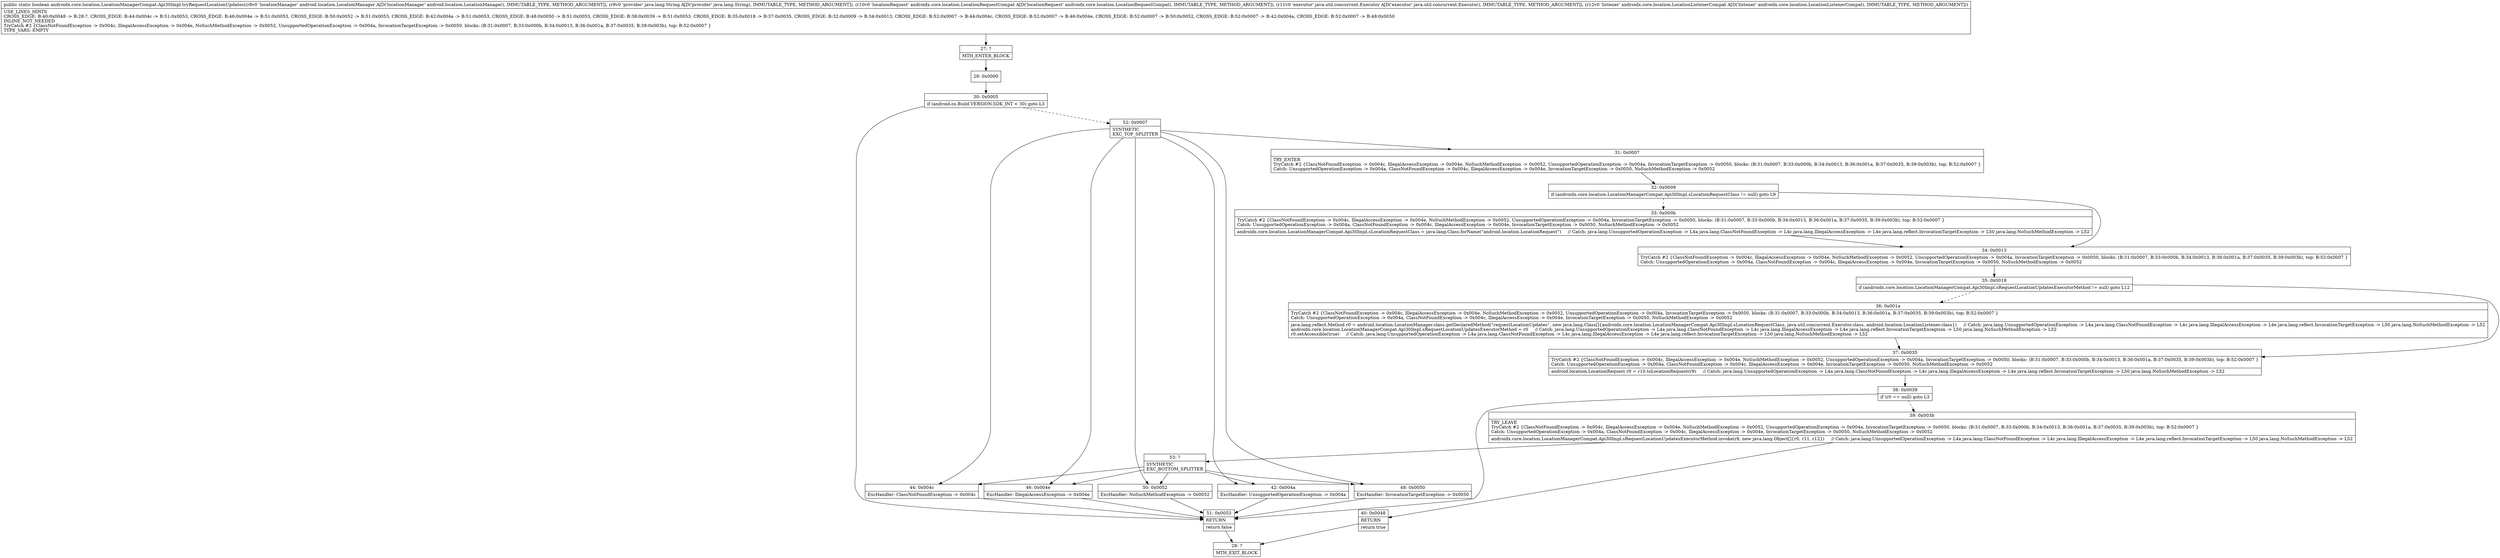 digraph "CFG forandroidx.core.location.LocationManagerCompat.Api30Impl.tryRequestLocationUpdates(Landroid\/location\/LocationManager;Ljava\/lang\/String;Landroidx\/core\/location\/LocationRequestCompat;Ljava\/util\/concurrent\/Executor;Landroidx\/core\/location\/LocationListenerCompat;)Z" {
Node_27 [shape=record,label="{27\:\ ?|MTH_ENTER_BLOCK\l}"];
Node_29 [shape=record,label="{29\:\ 0x0000}"];
Node_30 [shape=record,label="{30\:\ 0x0005|if (android.os.Build.VERSION.SDK_INT \< 30) goto L3\l}"];
Node_51 [shape=record,label="{51\:\ 0x0053|RETURN\l|return false\l}"];
Node_28 [shape=record,label="{28\:\ ?|MTH_EXIT_BLOCK\l}"];
Node_52 [shape=record,label="{52\:\ 0x0007|SYNTHETIC\lEXC_TOP_SPLITTER\l}"];
Node_31 [shape=record,label="{31\:\ 0x0007|TRY_ENTER\lTryCatch #2 \{ClassNotFoundException \-\> 0x004c, IllegalAccessException \-\> 0x004e, NoSuchMethodException \-\> 0x0052, UnsupportedOperationException \-\> 0x004a, InvocationTargetException \-\> 0x0050, blocks: (B:31:0x0007, B:33:0x000b, B:34:0x0013, B:36:0x001a, B:37:0x0035, B:39:0x003b), top: B:52:0x0007 \}\lCatch: UnsupportedOperationException \-\> 0x004a, ClassNotFoundException \-\> 0x004c, IllegalAccessException \-\> 0x004e, InvocationTargetException \-\> 0x0050, NoSuchMethodException \-\> 0x0052\l}"];
Node_32 [shape=record,label="{32\:\ 0x0009|if (androidx.core.location.LocationManagerCompat.Api30Impl.sLocationRequestClass != null) goto L9\l}"];
Node_33 [shape=record,label="{33\:\ 0x000b|TryCatch #2 \{ClassNotFoundException \-\> 0x004c, IllegalAccessException \-\> 0x004e, NoSuchMethodException \-\> 0x0052, UnsupportedOperationException \-\> 0x004a, InvocationTargetException \-\> 0x0050, blocks: (B:31:0x0007, B:33:0x000b, B:34:0x0013, B:36:0x001a, B:37:0x0035, B:39:0x003b), top: B:52:0x0007 \}\lCatch: UnsupportedOperationException \-\> 0x004a, ClassNotFoundException \-\> 0x004c, IllegalAccessException \-\> 0x004e, InvocationTargetException \-\> 0x0050, NoSuchMethodException \-\> 0x0052\l|androidx.core.location.LocationManagerCompat.Api30Impl.sLocationRequestClass = java.lang.Class.forName(\"android.location.LocationRequest\")     \/\/ Catch: java.lang.UnsupportedOperationException \-\> L4a java.lang.ClassNotFoundException \-\> L4c java.lang.IllegalAccessException \-\> L4e java.lang.reflect.InvocationTargetException \-\> L50 java.lang.NoSuchMethodException \-\> L52\l}"];
Node_34 [shape=record,label="{34\:\ 0x0013|TryCatch #2 \{ClassNotFoundException \-\> 0x004c, IllegalAccessException \-\> 0x004e, NoSuchMethodException \-\> 0x0052, UnsupportedOperationException \-\> 0x004a, InvocationTargetException \-\> 0x0050, blocks: (B:31:0x0007, B:33:0x000b, B:34:0x0013, B:36:0x001a, B:37:0x0035, B:39:0x003b), top: B:52:0x0007 \}\lCatch: UnsupportedOperationException \-\> 0x004a, ClassNotFoundException \-\> 0x004c, IllegalAccessException \-\> 0x004e, InvocationTargetException \-\> 0x0050, NoSuchMethodException \-\> 0x0052\l}"];
Node_35 [shape=record,label="{35\:\ 0x0018|if (androidx.core.location.LocationManagerCompat.Api30Impl.sRequestLocationUpdatesExecutorMethod != null) goto L12\l}"];
Node_36 [shape=record,label="{36\:\ 0x001a|TryCatch #2 \{ClassNotFoundException \-\> 0x004c, IllegalAccessException \-\> 0x004e, NoSuchMethodException \-\> 0x0052, UnsupportedOperationException \-\> 0x004a, InvocationTargetException \-\> 0x0050, blocks: (B:31:0x0007, B:33:0x000b, B:34:0x0013, B:36:0x001a, B:37:0x0035, B:39:0x003b), top: B:52:0x0007 \}\lCatch: UnsupportedOperationException \-\> 0x004a, ClassNotFoundException \-\> 0x004c, IllegalAccessException \-\> 0x004e, InvocationTargetException \-\> 0x0050, NoSuchMethodException \-\> 0x0052\l|java.lang.reflect.Method r0 = android.location.LocationManager.class.getDeclaredMethod(\"requestLocationUpdates\", new java.lang.Class[]\{androidx.core.location.LocationManagerCompat.Api30Impl.sLocationRequestClass, java.util.concurrent.Executor.class, android.location.LocationListener.class\})     \/\/ Catch: java.lang.UnsupportedOperationException \-\> L4a java.lang.ClassNotFoundException \-\> L4c java.lang.IllegalAccessException \-\> L4e java.lang.reflect.InvocationTargetException \-\> L50 java.lang.NoSuchMethodException \-\> L52\landroidx.core.location.LocationManagerCompat.Api30Impl.sRequestLocationUpdatesExecutorMethod = r0     \/\/ Catch: java.lang.UnsupportedOperationException \-\> L4a java.lang.ClassNotFoundException \-\> L4c java.lang.IllegalAccessException \-\> L4e java.lang.reflect.InvocationTargetException \-\> L50 java.lang.NoSuchMethodException \-\> L52\lr0.setAccessible(true)     \/\/ Catch: java.lang.UnsupportedOperationException \-\> L4a java.lang.ClassNotFoundException \-\> L4c java.lang.IllegalAccessException \-\> L4e java.lang.reflect.InvocationTargetException \-\> L50 java.lang.NoSuchMethodException \-\> L52\l}"];
Node_37 [shape=record,label="{37\:\ 0x0035|TryCatch #2 \{ClassNotFoundException \-\> 0x004c, IllegalAccessException \-\> 0x004e, NoSuchMethodException \-\> 0x0052, UnsupportedOperationException \-\> 0x004a, InvocationTargetException \-\> 0x0050, blocks: (B:31:0x0007, B:33:0x000b, B:34:0x0013, B:36:0x001a, B:37:0x0035, B:39:0x003b), top: B:52:0x0007 \}\lCatch: UnsupportedOperationException \-\> 0x004a, ClassNotFoundException \-\> 0x004c, IllegalAccessException \-\> 0x004e, InvocationTargetException \-\> 0x0050, NoSuchMethodException \-\> 0x0052\l|android.location.LocationRequest r0 = r10.toLocationRequest(r9)     \/\/ Catch: java.lang.UnsupportedOperationException \-\> L4a java.lang.ClassNotFoundException \-\> L4c java.lang.IllegalAccessException \-\> L4e java.lang.reflect.InvocationTargetException \-\> L50 java.lang.NoSuchMethodException \-\> L52\l}"];
Node_38 [shape=record,label="{38\:\ 0x0039|if (r0 == null) goto L3\l}"];
Node_39 [shape=record,label="{39\:\ 0x003b|TRY_LEAVE\lTryCatch #2 \{ClassNotFoundException \-\> 0x004c, IllegalAccessException \-\> 0x004e, NoSuchMethodException \-\> 0x0052, UnsupportedOperationException \-\> 0x004a, InvocationTargetException \-\> 0x0050, blocks: (B:31:0x0007, B:33:0x000b, B:34:0x0013, B:36:0x001a, B:37:0x0035, B:39:0x003b), top: B:52:0x0007 \}\lCatch: UnsupportedOperationException \-\> 0x004a, ClassNotFoundException \-\> 0x004c, IllegalAccessException \-\> 0x004e, InvocationTargetException \-\> 0x0050, NoSuchMethodException \-\> 0x0052\l|androidx.core.location.LocationManagerCompat.Api30Impl.sRequestLocationUpdatesExecutorMethod.invoke(r8, new java.lang.Object[]\{r0, r11, r12\})     \/\/ Catch: java.lang.UnsupportedOperationException \-\> L4a java.lang.ClassNotFoundException \-\> L4c java.lang.IllegalAccessException \-\> L4e java.lang.reflect.InvocationTargetException \-\> L50 java.lang.NoSuchMethodException \-\> L52\l}"];
Node_40 [shape=record,label="{40\:\ 0x0048|RETURN\l|return true\l}"];
Node_53 [shape=record,label="{53\:\ ?|SYNTHETIC\lEXC_BOTTOM_SPLITTER\l}"];
Node_44 [shape=record,label="{44\:\ 0x004c|ExcHandler: ClassNotFoundException \-\> 0x004c\l}"];
Node_46 [shape=record,label="{46\:\ 0x004e|ExcHandler: IllegalAccessException \-\> 0x004e\l}"];
Node_50 [shape=record,label="{50\:\ 0x0052|ExcHandler: NoSuchMethodException \-\> 0x0052\l}"];
Node_42 [shape=record,label="{42\:\ 0x004a|ExcHandler: UnsupportedOperationException \-\> 0x004a\l}"];
Node_48 [shape=record,label="{48\:\ 0x0050|ExcHandler: InvocationTargetException \-\> 0x0050\l}"];
MethodNode[shape=record,label="{public static boolean androidx.core.location.LocationManagerCompat.Api30Impl.tryRequestLocationUpdates((r8v0 'locationManager' android.location.LocationManager A[D('locationManager' android.location.LocationManager), IMMUTABLE_TYPE, METHOD_ARGUMENT]), (r9v0 'provider' java.lang.String A[D('provider' java.lang.String), IMMUTABLE_TYPE, METHOD_ARGUMENT]), (r10v0 'locationRequest' androidx.core.location.LocationRequestCompat A[D('locationRequest' androidx.core.location.LocationRequestCompat), IMMUTABLE_TYPE, METHOD_ARGUMENT]), (r11v0 'executor' java.util.concurrent.Executor A[D('executor' java.util.concurrent.Executor), IMMUTABLE_TYPE, METHOD_ARGUMENT]), (r12v0 'listener' androidx.core.location.LocationListenerCompat A[D('listener' androidx.core.location.LocationListenerCompat), IMMUTABLE_TYPE, METHOD_ARGUMENT]))  | USE_LINES_HINTS\lCROSS_EDGE: B:40:0x0048 \-\> B:28:?, CROSS_EDGE: B:44:0x004c \-\> B:51:0x0053, CROSS_EDGE: B:46:0x004e \-\> B:51:0x0053, CROSS_EDGE: B:50:0x0052 \-\> B:51:0x0053, CROSS_EDGE: B:42:0x004a \-\> B:51:0x0053, CROSS_EDGE: B:48:0x0050 \-\> B:51:0x0053, CROSS_EDGE: B:38:0x0039 \-\> B:51:0x0053, CROSS_EDGE: B:35:0x0018 \-\> B:37:0x0035, CROSS_EDGE: B:32:0x0009 \-\> B:34:0x0013, CROSS_EDGE: B:52:0x0007 \-\> B:44:0x004c, CROSS_EDGE: B:52:0x0007 \-\> B:46:0x004e, CROSS_EDGE: B:52:0x0007 \-\> B:50:0x0052, CROSS_EDGE: B:52:0x0007 \-\> B:42:0x004a, CROSS_EDGE: B:52:0x0007 \-\> B:48:0x0050\lINLINE_NOT_NEEDED\lTryCatch #2 \{ClassNotFoundException \-\> 0x004c, IllegalAccessException \-\> 0x004e, NoSuchMethodException \-\> 0x0052, UnsupportedOperationException \-\> 0x004a, InvocationTargetException \-\> 0x0050, blocks: (B:31:0x0007, B:33:0x000b, B:34:0x0013, B:36:0x001a, B:37:0x0035, B:39:0x003b), top: B:52:0x0007 \}\lTYPE_VARS: EMPTY\l}"];
MethodNode -> Node_27;Node_27 -> Node_29;
Node_29 -> Node_30;
Node_30 -> Node_51;
Node_30 -> Node_52[style=dashed];
Node_51 -> Node_28;
Node_52 -> Node_31;
Node_52 -> Node_44;
Node_52 -> Node_46;
Node_52 -> Node_50;
Node_52 -> Node_42;
Node_52 -> Node_48;
Node_31 -> Node_32;
Node_32 -> Node_33[style=dashed];
Node_32 -> Node_34;
Node_33 -> Node_34;
Node_34 -> Node_35;
Node_35 -> Node_36[style=dashed];
Node_35 -> Node_37;
Node_36 -> Node_37;
Node_37 -> Node_38;
Node_38 -> Node_39[style=dashed];
Node_38 -> Node_51;
Node_39 -> Node_40;
Node_39 -> Node_53;
Node_40 -> Node_28;
Node_53 -> Node_44;
Node_53 -> Node_46;
Node_53 -> Node_50;
Node_53 -> Node_42;
Node_53 -> Node_48;
Node_44 -> Node_51;
Node_46 -> Node_51;
Node_50 -> Node_51;
Node_42 -> Node_51;
Node_48 -> Node_51;
}

